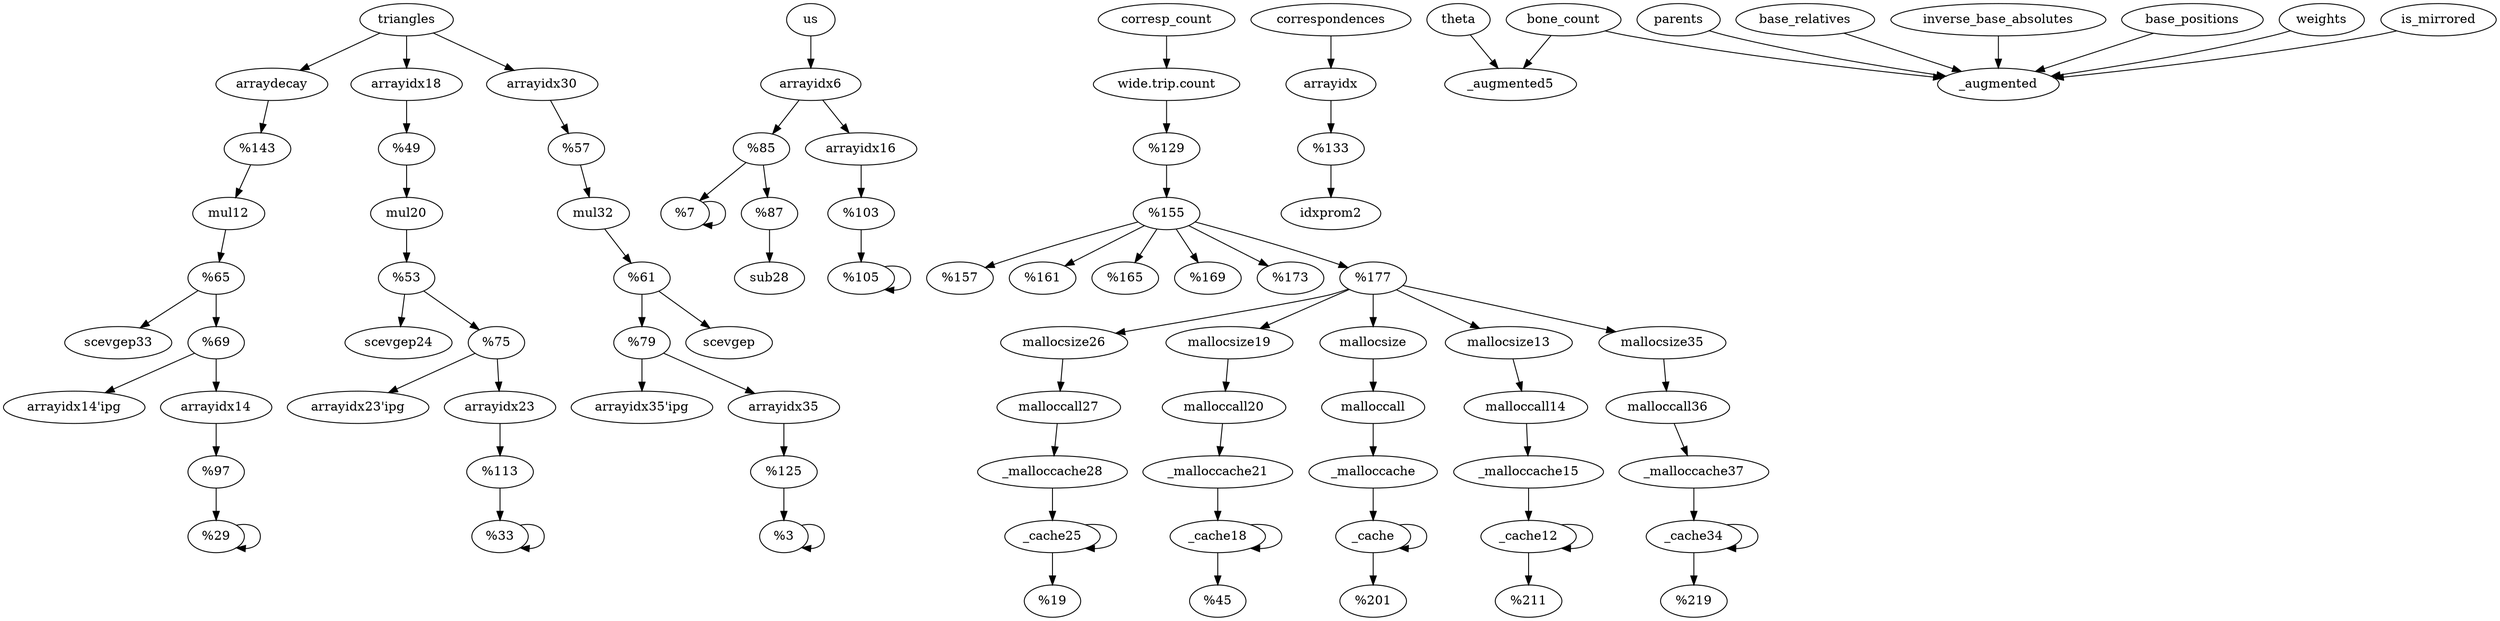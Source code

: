 digraph G {
		"%45" -> "%45"
		"%22" -> "%22"
		"_malloccache" -> "_cache"
		"mallocsize26" -> "malloccall27"
		"malloccall27" -> "_malloccache28"
		"_cache25" -> "_cache25"
		"_cache25" -> "%46"
		"mallocsize19" -> "malloccall20"
		"_malloccache21" -> "_cache18"
		"malloccall20" -> "_malloccache21"
		"%35" -> "%35"
		"%50" -> "%50"
		"_malloccache28" -> "_cache25"
		"malloccall36" -> "_malloccache37"
		"_malloccache37" -> "_cache34"
		"_cache18" -> "_cache18"
		"_cache18" -> "%41"
		"%11" -> "mul20"
		"mul20" -> "%15"
		"%12" -> "mul32"
		"mul32" -> "%16"
		"%14" -> "scevgep33"
		"%14" -> "%23"
		"%15" -> "scevgep24"
		"%15" -> "%36"
		"%16" -> "%39"
		"%16" -> "scevgep"
		"%17" -> "%38"
		"%17" -> "%22"
		"%23" -> "arrayidx14'ipg"
		"%23" -> "arrayidx14"
		"arrayidx14" -> "%24"
		"%24" -> "%35"
		"%25" -> "%30"
		"%36" -> "arrayidx23'ipg"
		"%36" -> "arrayidx23"
		"arrayidx23" -> "%37"
		"%37" -> "%50"
		"%38" -> "sub28"
		"%39" -> "arrayidx35'ipg"
		"%39" -> "arrayidx35"
		"%40" -> "%45"
		"wide.trip.count" -> "%5"
		"arrayidx" -> "%8"
		"%8" -> "idxprom2"
		"arrayidx6" -> "%17"
		"arrayidx6" -> "arrayidx16"
		"%10" -> "mul12"
		"mul12" -> "%14"
		"arrayidx16" -> "%25"
		"arraydecay" -> "%10"
		"arrayidx35" -> "%40"
		"%6" -> "%32"
		"%6" -> "%47"
		"%6" -> "%42"
		"%6" -> "%27"
		"%6" -> "%19"
		"%6" -> "%7"
		"malloccall" -> "_malloccache"
		"%5" -> "%6"
		"%7" -> "mallocsize"
		"%7" -> "mallocsize26"
		"%7" -> "mallocsize19"
		"%7" -> "mallocsize13"
		"%7" -> "mallocsize35"
		"mallocsize13" -> "malloccall14"
		"%30" -> "%30"
		"mallocsize" -> "malloccall"
		"_cache" -> "%18"
		"_cache" -> "_cache"
		"malloccall14" -> "_malloccache15"
		"_cache12" -> "_cache12"
		"_cache12" -> "%26"
		"mallocsize35" -> "malloccall36"
		"_cache34" -> "_cache34"
		"_cache34" -> "%31"
		"_malloccache15" -> "_cache12"
		"theta" -> "_augmented5"
		"us" -> "arrayidx6"
		"bone_count" -> "_augmented5"
		"bone_count" -> "_augmented"
		"parents" -> "_augmented"
		"base_relatives" -> "_augmented"
		"inverse_base_absolutes" -> "_augmented"
		"base_positions" -> "_augmented"
		"weights" -> "_augmented"
		"triangles" -> "arrayidx18"
		"triangles" -> "arraydecay"
		"triangles" -> "arrayidx30"
		"is_mirrored" -> "_augmented"
		"corresp_count" -> "wide.trip.count"
		"correspondences" -> "arrayidx"
		"arrayidx18" -> "%11"
		"arrayidx30" -> "%12"
}
